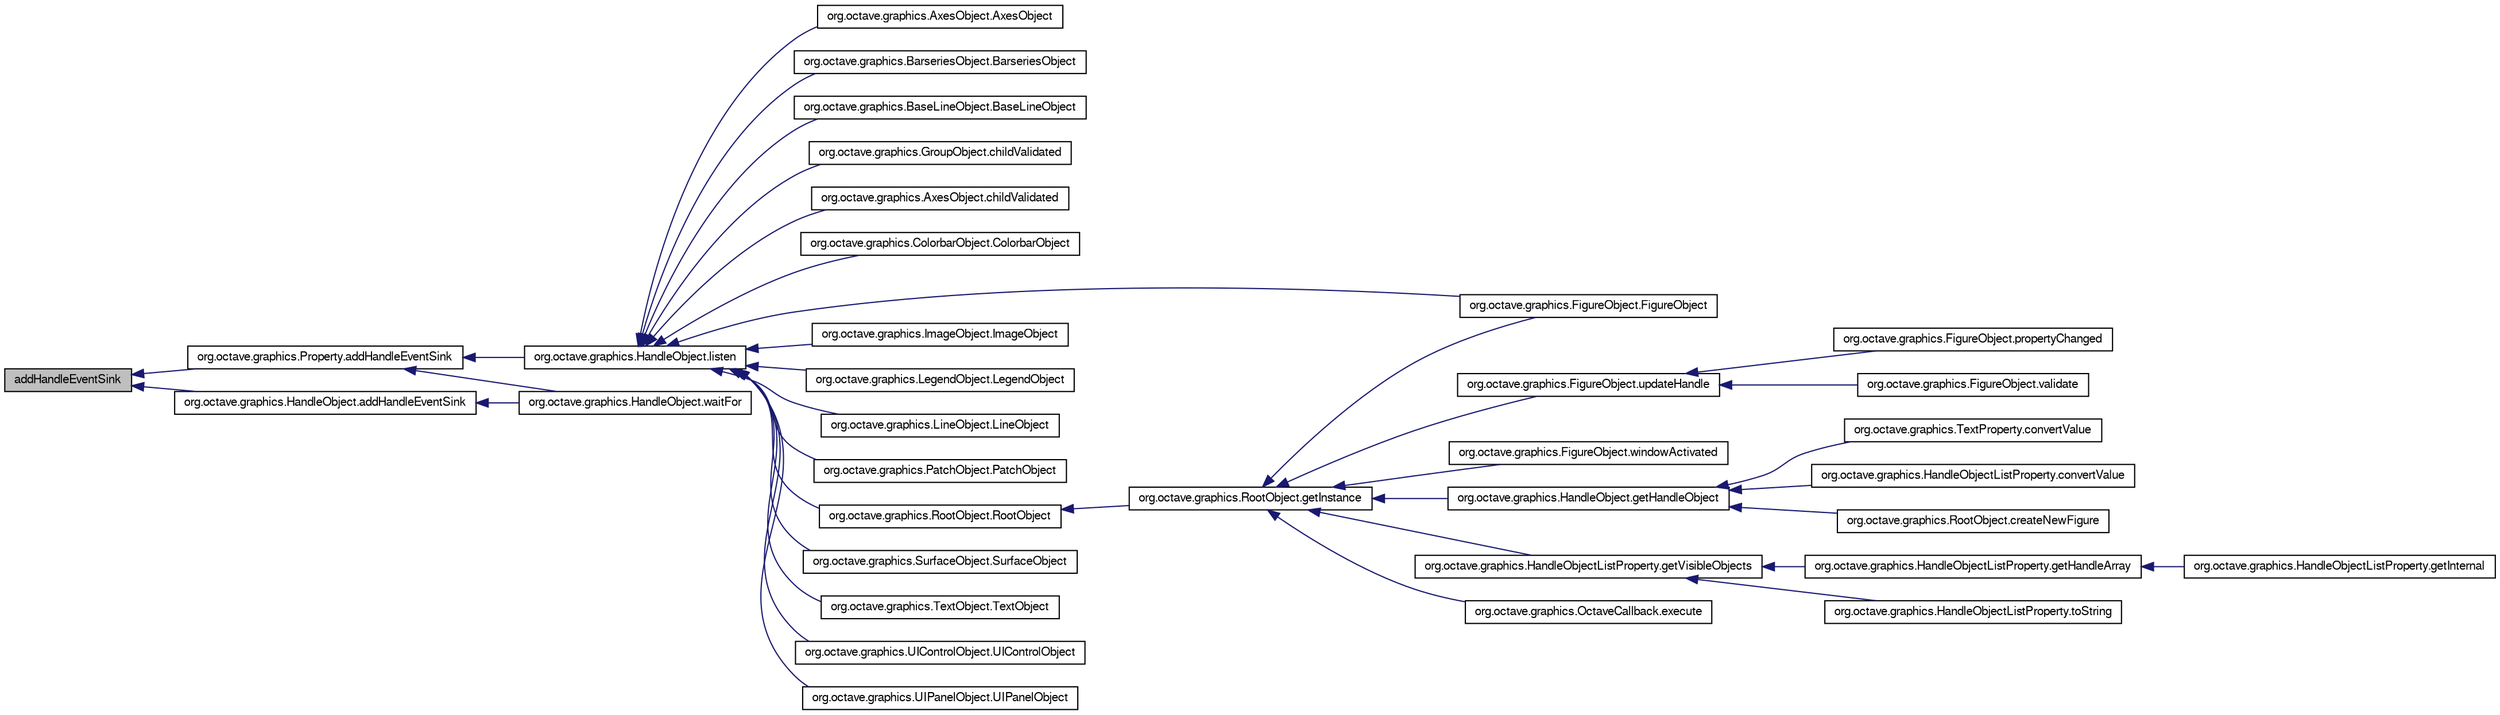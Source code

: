 digraph G
{
  edge [fontname="FreeSans",fontsize="10",labelfontname="FreeSans",labelfontsize="10"];
  node [fontname="FreeSans",fontsize="10",shape=record];
  rankdir="LR";
  Node1 [label="addHandleEventSink",height=0.2,width=0.4,color="black", fillcolor="grey75", style="filled" fontcolor="black"];
  Node1 -> Node2 [dir="back",color="midnightblue",fontsize="10",style="solid",fontname="FreeSans"];
  Node2 [label="org.octave.graphics.Property.addHandleEventSink",height=0.2,width=0.4,color="black", fillcolor="white", style="filled",URL="$classorg_1_1octave_1_1graphics_1_1_property.html#a252f90d7b0673a96e0ceb8e1a0d80f91"];
  Node2 -> Node3 [dir="back",color="midnightblue",fontsize="10",style="solid",fontname="FreeSans"];
  Node3 [label="org.octave.graphics.HandleObject.listen",height=0.2,width=0.4,color="black", fillcolor="white", style="filled",URL="$classorg_1_1octave_1_1graphics_1_1_handle_object.html#afeadfccbc2f3a8165f873c85c47ef024"];
  Node3 -> Node4 [dir="back",color="midnightblue",fontsize="10",style="solid",fontname="FreeSans"];
  Node4 [label="org.octave.graphics.AxesObject.AxesObject",height=0.2,width=0.4,color="black", fillcolor="white", style="filled",URL="$classorg_1_1octave_1_1graphics_1_1_axes_object.html#a95e48904fe84ed9e2b74777a4b758cdb"];
  Node3 -> Node5 [dir="back",color="midnightblue",fontsize="10",style="solid",fontname="FreeSans"];
  Node5 [label="org.octave.graphics.BarseriesObject.BarseriesObject",height=0.2,width=0.4,color="black", fillcolor="white", style="filled",URL="$classorg_1_1octave_1_1graphics_1_1_barseries_object.html#a50abf61f9991ad3269385b8bcf511738"];
  Node3 -> Node6 [dir="back",color="midnightblue",fontsize="10",style="solid",fontname="FreeSans"];
  Node6 [label="org.octave.graphics.BaseLineObject.BaseLineObject",height=0.2,width=0.4,color="black", fillcolor="white", style="filled",URL="$classorg_1_1octave_1_1graphics_1_1_base_line_object.html#afd3533853b5492e46eb96865d6b72942"];
  Node3 -> Node7 [dir="back",color="midnightblue",fontsize="10",style="solid",fontname="FreeSans"];
  Node7 [label="org.octave.graphics.GroupObject.childValidated",height=0.2,width=0.4,color="black", fillcolor="white", style="filled",URL="$classorg_1_1octave_1_1graphics_1_1_group_object.html#a8968031d1c5eaed3cc667f394cea6ba3"];
  Node3 -> Node8 [dir="back",color="midnightblue",fontsize="10",style="solid",fontname="FreeSans"];
  Node8 [label="org.octave.graphics.AxesObject.childValidated",height=0.2,width=0.4,color="black", fillcolor="white", style="filled",URL="$classorg_1_1octave_1_1graphics_1_1_axes_object.html#a8968031d1c5eaed3cc667f394cea6ba3"];
  Node3 -> Node9 [dir="back",color="midnightblue",fontsize="10",style="solid",fontname="FreeSans"];
  Node9 [label="org.octave.graphics.ColorbarObject.ColorbarObject",height=0.2,width=0.4,color="black", fillcolor="white", style="filled",URL="$classorg_1_1octave_1_1graphics_1_1_colorbar_object.html#a046394702188ee5d3b6354c41d800942"];
  Node3 -> Node10 [dir="back",color="midnightblue",fontsize="10",style="solid",fontname="FreeSans"];
  Node10 [label="org.octave.graphics.FigureObject.FigureObject",height=0.2,width=0.4,color="black", fillcolor="white", style="filled",URL="$classorg_1_1octave_1_1graphics_1_1_figure_object.html#a5573860cef1df0d5df679f47b1a8cbc5"];
  Node3 -> Node11 [dir="back",color="midnightblue",fontsize="10",style="solid",fontname="FreeSans"];
  Node11 [label="org.octave.graphics.ImageObject.ImageObject",height=0.2,width=0.4,color="black", fillcolor="white", style="filled",URL="$classorg_1_1octave_1_1graphics_1_1_image_object.html#a2405160a997dbfe8163eae2dc4710a3f"];
  Node3 -> Node12 [dir="back",color="midnightblue",fontsize="10",style="solid",fontname="FreeSans"];
  Node12 [label="org.octave.graphics.LegendObject.LegendObject",height=0.2,width=0.4,color="black", fillcolor="white", style="filled",URL="$classorg_1_1octave_1_1graphics_1_1_legend_object.html#af481b72f794bf09cd6a2bf647172ca5d"];
  Node3 -> Node13 [dir="back",color="midnightblue",fontsize="10",style="solid",fontname="FreeSans"];
  Node13 [label="org.octave.graphics.LineObject.LineObject",height=0.2,width=0.4,color="black", fillcolor="white", style="filled",URL="$classorg_1_1octave_1_1graphics_1_1_line_object.html#a54cb0d7042066bf6f55f1389aef4f354"];
  Node3 -> Node14 [dir="back",color="midnightblue",fontsize="10",style="solid",fontname="FreeSans"];
  Node14 [label="org.octave.graphics.PatchObject.PatchObject",height=0.2,width=0.4,color="black", fillcolor="white", style="filled",URL="$classorg_1_1octave_1_1graphics_1_1_patch_object.html#a26b8280ba749fcce809fa348a6629db3"];
  Node3 -> Node15 [dir="back",color="midnightblue",fontsize="10",style="solid",fontname="FreeSans"];
  Node15 [label="org.octave.graphics.RootObject.RootObject",height=0.2,width=0.4,color="black", fillcolor="white", style="filled",URL="$classorg_1_1octave_1_1graphics_1_1_root_object.html#a76fd4632f5dc1210c78d63dfcdab9d97"];
  Node15 -> Node16 [dir="back",color="midnightblue",fontsize="10",style="solid",fontname="FreeSans"];
  Node16 [label="org.octave.graphics.RootObject.getInstance",height=0.2,width=0.4,color="black", fillcolor="white", style="filled",URL="$classorg_1_1octave_1_1graphics_1_1_root_object.html#a573e273349bf21ddf5ad2c23fab0282d"];
  Node16 -> Node10 [dir="back",color="midnightblue",fontsize="10",style="solid",fontname="FreeSans"];
  Node16 -> Node17 [dir="back",color="midnightblue",fontsize="10",style="solid",fontname="FreeSans"];
  Node17 [label="org.octave.graphics.FigureObject.updateHandle",height=0.2,width=0.4,color="black", fillcolor="white", style="filled",URL="$classorg_1_1octave_1_1graphics_1_1_figure_object.html#ae367576862ebb12f1eced29418643e47"];
  Node17 -> Node18 [dir="back",color="midnightblue",fontsize="10",style="solid",fontname="FreeSans"];
  Node18 [label="org.octave.graphics.FigureObject.propertyChanged",height=0.2,width=0.4,color="black", fillcolor="white", style="filled",URL="$classorg_1_1octave_1_1graphics_1_1_figure_object.html#a15b63fbbc7c3a7ad69eb51e60232e1cb"];
  Node17 -> Node19 [dir="back",color="midnightblue",fontsize="10",style="solid",fontname="FreeSans"];
  Node19 [label="org.octave.graphics.FigureObject.validate",height=0.2,width=0.4,color="black", fillcolor="white", style="filled",URL="$classorg_1_1octave_1_1graphics_1_1_figure_object.html#a41d45236c37b75848f4b1667a11fb50e"];
  Node16 -> Node20 [dir="back",color="midnightblue",fontsize="10",style="solid",fontname="FreeSans"];
  Node20 [label="org.octave.graphics.FigureObject.windowActivated",height=0.2,width=0.4,color="black", fillcolor="white", style="filled",URL="$classorg_1_1octave_1_1graphics_1_1_figure_object.html#a47139da1b0ae40a87ddf834298b00258"];
  Node16 -> Node21 [dir="back",color="midnightblue",fontsize="10",style="solid",fontname="FreeSans"];
  Node21 [label="org.octave.graphics.HandleObject.getHandleObject",height=0.2,width=0.4,color="black", fillcolor="white", style="filled",URL="$classorg_1_1octave_1_1graphics_1_1_handle_object.html#a7865542c9adad89606d63ec48f20a500"];
  Node21 -> Node22 [dir="back",color="midnightblue",fontsize="10",style="solid",fontname="FreeSans"];
  Node22 [label="org.octave.graphics.TextProperty.convertValue",height=0.2,width=0.4,color="black", fillcolor="white", style="filled",URL="$classorg_1_1octave_1_1graphics_1_1_text_property.html#a0cf42e0d902221b9bc1468664b67af61"];
  Node21 -> Node23 [dir="back",color="midnightblue",fontsize="10",style="solid",fontname="FreeSans"];
  Node23 [label="org.octave.graphics.HandleObjectListProperty.convertValue",height=0.2,width=0.4,color="black", fillcolor="white", style="filled",URL="$classorg_1_1octave_1_1graphics_1_1_handle_object_list_property.html#a0cf42e0d902221b9bc1468664b67af61"];
  Node21 -> Node24 [dir="back",color="midnightblue",fontsize="10",style="solid",fontname="FreeSans"];
  Node24 [label="org.octave.graphics.RootObject.createNewFigure",height=0.2,width=0.4,color="black", fillcolor="white", style="filled",URL="$classorg_1_1octave_1_1graphics_1_1_root_object.html#a888b949f2febd7dedd40676a3828c4d3"];
  Node16 -> Node25 [dir="back",color="midnightblue",fontsize="10",style="solid",fontname="FreeSans"];
  Node25 [label="org.octave.graphics.HandleObjectListProperty.getVisibleObjects",height=0.2,width=0.4,color="black", fillcolor="white", style="filled",URL="$classorg_1_1octave_1_1graphics_1_1_handle_object_list_property.html#a7e964e8d4d9ade716cdc8fdbeb2dde0d"];
  Node25 -> Node26 [dir="back",color="midnightblue",fontsize="10",style="solid",fontname="FreeSans"];
  Node26 [label="org.octave.graphics.HandleObjectListProperty.getHandleArray",height=0.2,width=0.4,color="black", fillcolor="white", style="filled",URL="$classorg_1_1octave_1_1graphics_1_1_handle_object_list_property.html#a8669b76eeef96a93585a3321f8b2d6a4"];
  Node26 -> Node27 [dir="back",color="midnightblue",fontsize="10",style="solid",fontname="FreeSans"];
  Node27 [label="org.octave.graphics.HandleObjectListProperty.getInternal",height=0.2,width=0.4,color="black", fillcolor="white", style="filled",URL="$classorg_1_1octave_1_1graphics_1_1_handle_object_list_property.html#ad340ce6b4372958894010fd520fc3ee9"];
  Node25 -> Node28 [dir="back",color="midnightblue",fontsize="10",style="solid",fontname="FreeSans"];
  Node28 [label="org.octave.graphics.HandleObjectListProperty.toString",height=0.2,width=0.4,color="black", fillcolor="white", style="filled",URL="$classorg_1_1octave_1_1graphics_1_1_handle_object_list_property.html#ad146fa8579a5f8a876c4688cc5a68520"];
  Node16 -> Node29 [dir="back",color="midnightblue",fontsize="10",style="solid",fontname="FreeSans"];
  Node29 [label="org.octave.graphics.OctaveCallback.execute",height=0.2,width=0.4,color="black", fillcolor="white", style="filled",URL="$classorg_1_1octave_1_1graphics_1_1_octave_callback.html#aa2d270d5f2a626a6610caf782b16df04"];
  Node3 -> Node30 [dir="back",color="midnightblue",fontsize="10",style="solid",fontname="FreeSans"];
  Node30 [label="org.octave.graphics.SurfaceObject.SurfaceObject",height=0.2,width=0.4,color="black", fillcolor="white", style="filled",URL="$classorg_1_1octave_1_1graphics_1_1_surface_object.html#a9972e0c51b151622ac773a2df1eb05ce"];
  Node3 -> Node31 [dir="back",color="midnightblue",fontsize="10",style="solid",fontname="FreeSans"];
  Node31 [label="org.octave.graphics.TextObject.TextObject",height=0.2,width=0.4,color="black", fillcolor="white", style="filled",URL="$classorg_1_1octave_1_1graphics_1_1_text_object.html#a81ee4ccf2f0edb3d694b3d10d60821a0"];
  Node3 -> Node32 [dir="back",color="midnightblue",fontsize="10",style="solid",fontname="FreeSans"];
  Node32 [label="org.octave.graphics.UIControlObject.UIControlObject",height=0.2,width=0.4,color="black", fillcolor="white", style="filled",URL="$classorg_1_1octave_1_1graphics_1_1_u_i_control_object.html#a50ab420be920003dd0c670eb9d18ea78"];
  Node3 -> Node33 [dir="back",color="midnightblue",fontsize="10",style="solid",fontname="FreeSans"];
  Node33 [label="org.octave.graphics.UIPanelObject.UIPanelObject",height=0.2,width=0.4,color="black", fillcolor="white", style="filled",URL="$classorg_1_1octave_1_1graphics_1_1_u_i_panel_object.html#a61532cd077fc8e6b204b2eaccb6ac62b"];
  Node2 -> Node34 [dir="back",color="midnightblue",fontsize="10",style="solid",fontname="FreeSans"];
  Node34 [label="org.octave.graphics.HandleObject.waitFor",height=0.2,width=0.4,color="black", fillcolor="white", style="filled",URL="$classorg_1_1octave_1_1graphics_1_1_handle_object.html#a5c5d4f30302d7d6de182274fcc21dfbc"];
  Node1 -> Node35 [dir="back",color="midnightblue",fontsize="10",style="solid",fontname="FreeSans"];
  Node35 [label="org.octave.graphics.HandleObject.addHandleEventSink",height=0.2,width=0.4,color="black", fillcolor="white", style="filled",URL="$classorg_1_1octave_1_1graphics_1_1_handle_object.html#a252f90d7b0673a96e0ceb8e1a0d80f91"];
  Node35 -> Node34 [dir="back",color="midnightblue",fontsize="10",style="solid",fontname="FreeSans"];
}
